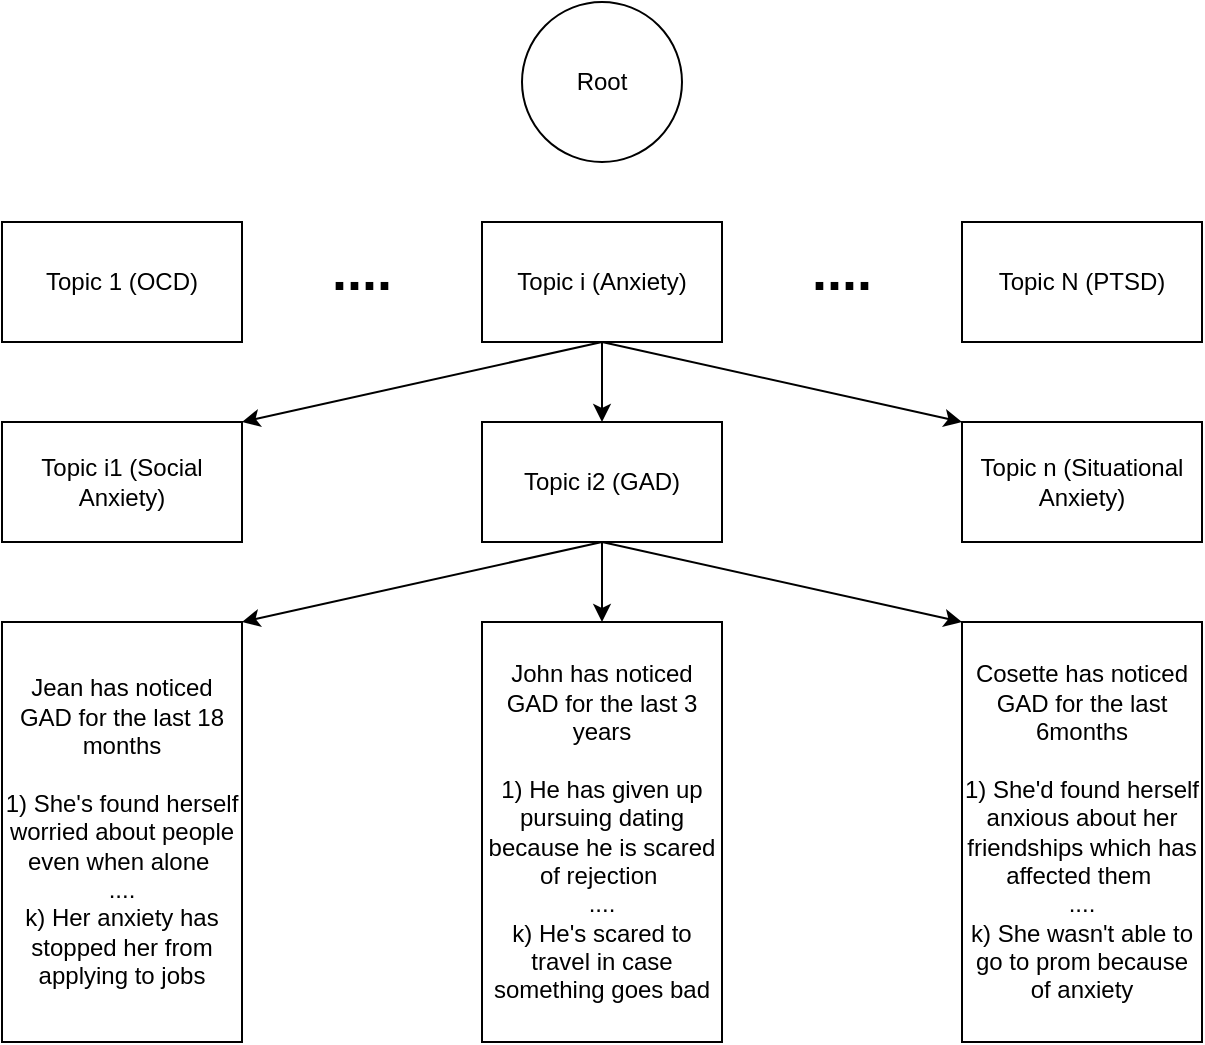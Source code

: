 <mxfile version="24.7.13">
  <diagram name="Page-1" id="WYiiCCV7TW3clZepX3yd">
    <mxGraphModel grid="1" page="1" gridSize="10" guides="1" tooltips="1" connect="1" arrows="1" fold="1" pageScale="1" pageWidth="850" pageHeight="1100" math="0" shadow="0">
      <root>
        <mxCell id="0" />
        <mxCell id="1" parent="0" />
        <mxCell id="Sj8zA5o4U3VuGmLjRwCh-1" value="Topic 1 (OCD)" style="rounded=0;whiteSpace=wrap;html=1;" vertex="1" parent="1">
          <mxGeometry x="60" y="110" width="120" height="60" as="geometry" />
        </mxCell>
        <mxCell id="Sj8zA5o4U3VuGmLjRwCh-2" value="&lt;b&gt;&lt;font style=&quot;font-size: 27px;&quot;&gt;....&lt;/font&gt;&lt;/b&gt;" style="text;html=1;align=center;verticalAlign=middle;whiteSpace=wrap;rounded=0;" vertex="1" parent="1">
          <mxGeometry x="210" y="120" width="60" height="30" as="geometry" />
        </mxCell>
        <mxCell id="Sj8zA5o4U3VuGmLjRwCh-3" value="Topic N (PTSD)" style="rounded=0;whiteSpace=wrap;html=1;" vertex="1" parent="1">
          <mxGeometry x="540" y="110" width="120" height="60" as="geometry" />
        </mxCell>
        <mxCell id="Sj8zA5o4U3VuGmLjRwCh-4" value="Root" style="ellipse;whiteSpace=wrap;html=1;aspect=fixed;" vertex="1" parent="1">
          <mxGeometry x="320" width="80" height="80" as="geometry" />
        </mxCell>
        <mxCell id="Sj8zA5o4U3VuGmLjRwCh-5" value="Topic i1 (Social Anxiety)" style="rounded=0;whiteSpace=wrap;html=1;" vertex="1" parent="1">
          <mxGeometry x="60" y="210" width="120" height="60" as="geometry" />
        </mxCell>
        <mxCell id="Sj8zA5o4U3VuGmLjRwCh-6" value="Topic i2 (GAD)" style="rounded=0;whiteSpace=wrap;html=1;" vertex="1" parent="1">
          <mxGeometry x="300" y="210" width="120" height="60" as="geometry" />
        </mxCell>
        <mxCell id="Sj8zA5o4U3VuGmLjRwCh-7" value="&lt;b&gt;&lt;font style=&quot;font-size: 27px;&quot;&gt;....&lt;/font&gt;&lt;/b&gt;" style="text;html=1;align=center;verticalAlign=middle;whiteSpace=wrap;rounded=0;" vertex="1" parent="1">
          <mxGeometry x="450" y="120" width="60" height="30" as="geometry" />
        </mxCell>
        <mxCell id="Sj8zA5o4U3VuGmLjRwCh-9" value="Topic i (Anxiety)" style="rounded=0;whiteSpace=wrap;html=1;" vertex="1" parent="1">
          <mxGeometry x="300" y="110" width="120" height="60" as="geometry" />
        </mxCell>
        <mxCell id="Sj8zA5o4U3VuGmLjRwCh-11" value="Topic n (Situational Anxiety)" style="rounded=0;whiteSpace=wrap;html=1;" vertex="1" parent="1">
          <mxGeometry x="540" y="210" width="120" height="60" as="geometry" />
        </mxCell>
        <mxCell id="Sj8zA5o4U3VuGmLjRwCh-15" value="" style="endArrow=classic;html=1;rounded=0;entryX=1;entryY=0;entryDx=0;entryDy=0;exitX=0.5;exitY=1;exitDx=0;exitDy=0;" edge="1" parent="1" source="Sj8zA5o4U3VuGmLjRwCh-9" target="Sj8zA5o4U3VuGmLjRwCh-5">
          <mxGeometry width="50" height="50" relative="1" as="geometry">
            <mxPoint x="250" y="290" as="sourcePoint" />
            <mxPoint x="300" y="240" as="targetPoint" />
          </mxGeometry>
        </mxCell>
        <mxCell id="Sj8zA5o4U3VuGmLjRwCh-16" value="" style="endArrow=classic;html=1;rounded=0;entryX=0.5;entryY=0;entryDx=0;entryDy=0;" edge="1" parent="1" target="Sj8zA5o4U3VuGmLjRwCh-6">
          <mxGeometry width="50" height="50" relative="1" as="geometry">
            <mxPoint x="360" y="170" as="sourcePoint" />
            <mxPoint x="190" y="220" as="targetPoint" />
          </mxGeometry>
        </mxCell>
        <mxCell id="Sj8zA5o4U3VuGmLjRwCh-17" value="" style="endArrow=classic;html=1;rounded=0;entryX=0;entryY=0;entryDx=0;entryDy=0;exitX=0.5;exitY=1;exitDx=0;exitDy=0;" edge="1" parent="1" source="Sj8zA5o4U3VuGmLjRwCh-9" target="Sj8zA5o4U3VuGmLjRwCh-11">
          <mxGeometry width="50" height="50" relative="1" as="geometry">
            <mxPoint x="380" y="190" as="sourcePoint" />
            <mxPoint x="200" y="230" as="targetPoint" />
          </mxGeometry>
        </mxCell>
        <mxCell id="Sj8zA5o4U3VuGmLjRwCh-18" value="" style="endArrow=classic;html=1;rounded=0;entryX=1;entryY=0;entryDx=0;entryDy=0;exitX=0.5;exitY=1;exitDx=0;exitDy=0;" edge="1" parent="1">
          <mxGeometry width="50" height="50" relative="1" as="geometry">
            <mxPoint x="360" y="270" as="sourcePoint" />
            <mxPoint x="180" y="310" as="targetPoint" />
          </mxGeometry>
        </mxCell>
        <mxCell id="Sj8zA5o4U3VuGmLjRwCh-19" value="" style="endArrow=classic;html=1;rounded=0;entryX=0.5;entryY=0;entryDx=0;entryDy=0;" edge="1" parent="1">
          <mxGeometry width="50" height="50" relative="1" as="geometry">
            <mxPoint x="360" y="270" as="sourcePoint" />
            <mxPoint x="360" y="310" as="targetPoint" />
          </mxGeometry>
        </mxCell>
        <mxCell id="Sj8zA5o4U3VuGmLjRwCh-20" value="" style="endArrow=classic;html=1;rounded=0;entryX=0;entryY=0;entryDx=0;entryDy=0;exitX=0.5;exitY=1;exitDx=0;exitDy=0;" edge="1" parent="1" target="Sj8zA5o4U3VuGmLjRwCh-24">
          <mxGeometry width="50" height="50" relative="1" as="geometry">
            <mxPoint x="360" y="270" as="sourcePoint" />
            <mxPoint x="600" y="310" as="targetPoint" />
          </mxGeometry>
        </mxCell>
        <mxCell id="Sj8zA5o4U3VuGmLjRwCh-21" value="Jean has noticed GAD for the last 18 months&lt;div&gt;&lt;span style=&quot;background-color: initial;&quot;&gt;&lt;br&gt;&lt;/span&gt;&lt;/div&gt;&lt;div&gt;&lt;span style=&quot;background-color: initial;&quot;&gt;1) She&#39;s found herself worried about people even when alone&amp;nbsp;&lt;/span&gt;&lt;/div&gt;&lt;div&gt;&lt;span style=&quot;background-color: initial;&quot;&gt;....&lt;/span&gt;&lt;/div&gt;&lt;div&gt;&lt;span style=&quot;background-color: initial;&quot;&gt;k) Her anxiety has stopped her from applying to jobs&lt;/span&gt;&lt;/div&gt;" style="rounded=0;whiteSpace=wrap;html=1;" vertex="1" parent="1">
          <mxGeometry x="60" y="310" width="120" height="210" as="geometry" />
        </mxCell>
        <mxCell id="Sj8zA5o4U3VuGmLjRwCh-24" value="Cosette has noticed GAD for the last 6months&lt;div&gt;&lt;span style=&quot;background-color: initial;&quot;&gt;&lt;br&gt;&lt;/span&gt;&lt;/div&gt;&lt;div&gt;&lt;span style=&quot;background-color: initial;&quot;&gt;1) She&#39;d found herself anxious about her friendships which has affected them&amp;nbsp;&lt;/span&gt;&lt;/div&gt;&lt;div&gt;&lt;span style=&quot;background-color: initial;&quot;&gt;....&lt;/span&gt;&lt;/div&gt;&lt;div&gt;&lt;span style=&quot;background-color: initial;&quot;&gt;k) She wasn&#39;t able to go to prom because of anxiety&lt;/span&gt;&lt;/div&gt;" style="rounded=0;whiteSpace=wrap;html=1;" vertex="1" parent="1">
          <mxGeometry x="540" y="310" width="120" height="210" as="geometry" />
        </mxCell>
        <mxCell id="Sj8zA5o4U3VuGmLjRwCh-25" value="John has noticed GAD for the last 3 years&lt;div&gt;&lt;span style=&quot;background-color: initial;&quot;&gt;&lt;br&gt;&lt;/span&gt;&lt;/div&gt;&lt;div&gt;&lt;span style=&quot;background-color: initial;&quot;&gt;1) He has given up pursuing dating because he is scared of rejection&amp;nbsp;&lt;/span&gt;&lt;/div&gt;&lt;div&gt;&lt;span style=&quot;background-color: initial;&quot;&gt;....&lt;/span&gt;&lt;/div&gt;&lt;div&gt;&lt;span style=&quot;background-color: initial;&quot;&gt;k) He&#39;s scared to travel in case something goes bad&lt;/span&gt;&lt;/div&gt;" style="rounded=0;whiteSpace=wrap;html=1;" vertex="1" parent="1">
          <mxGeometry x="300" y="310" width="120" height="210" as="geometry" />
        </mxCell>
      </root>
    </mxGraphModel>
  </diagram>
</mxfile>
